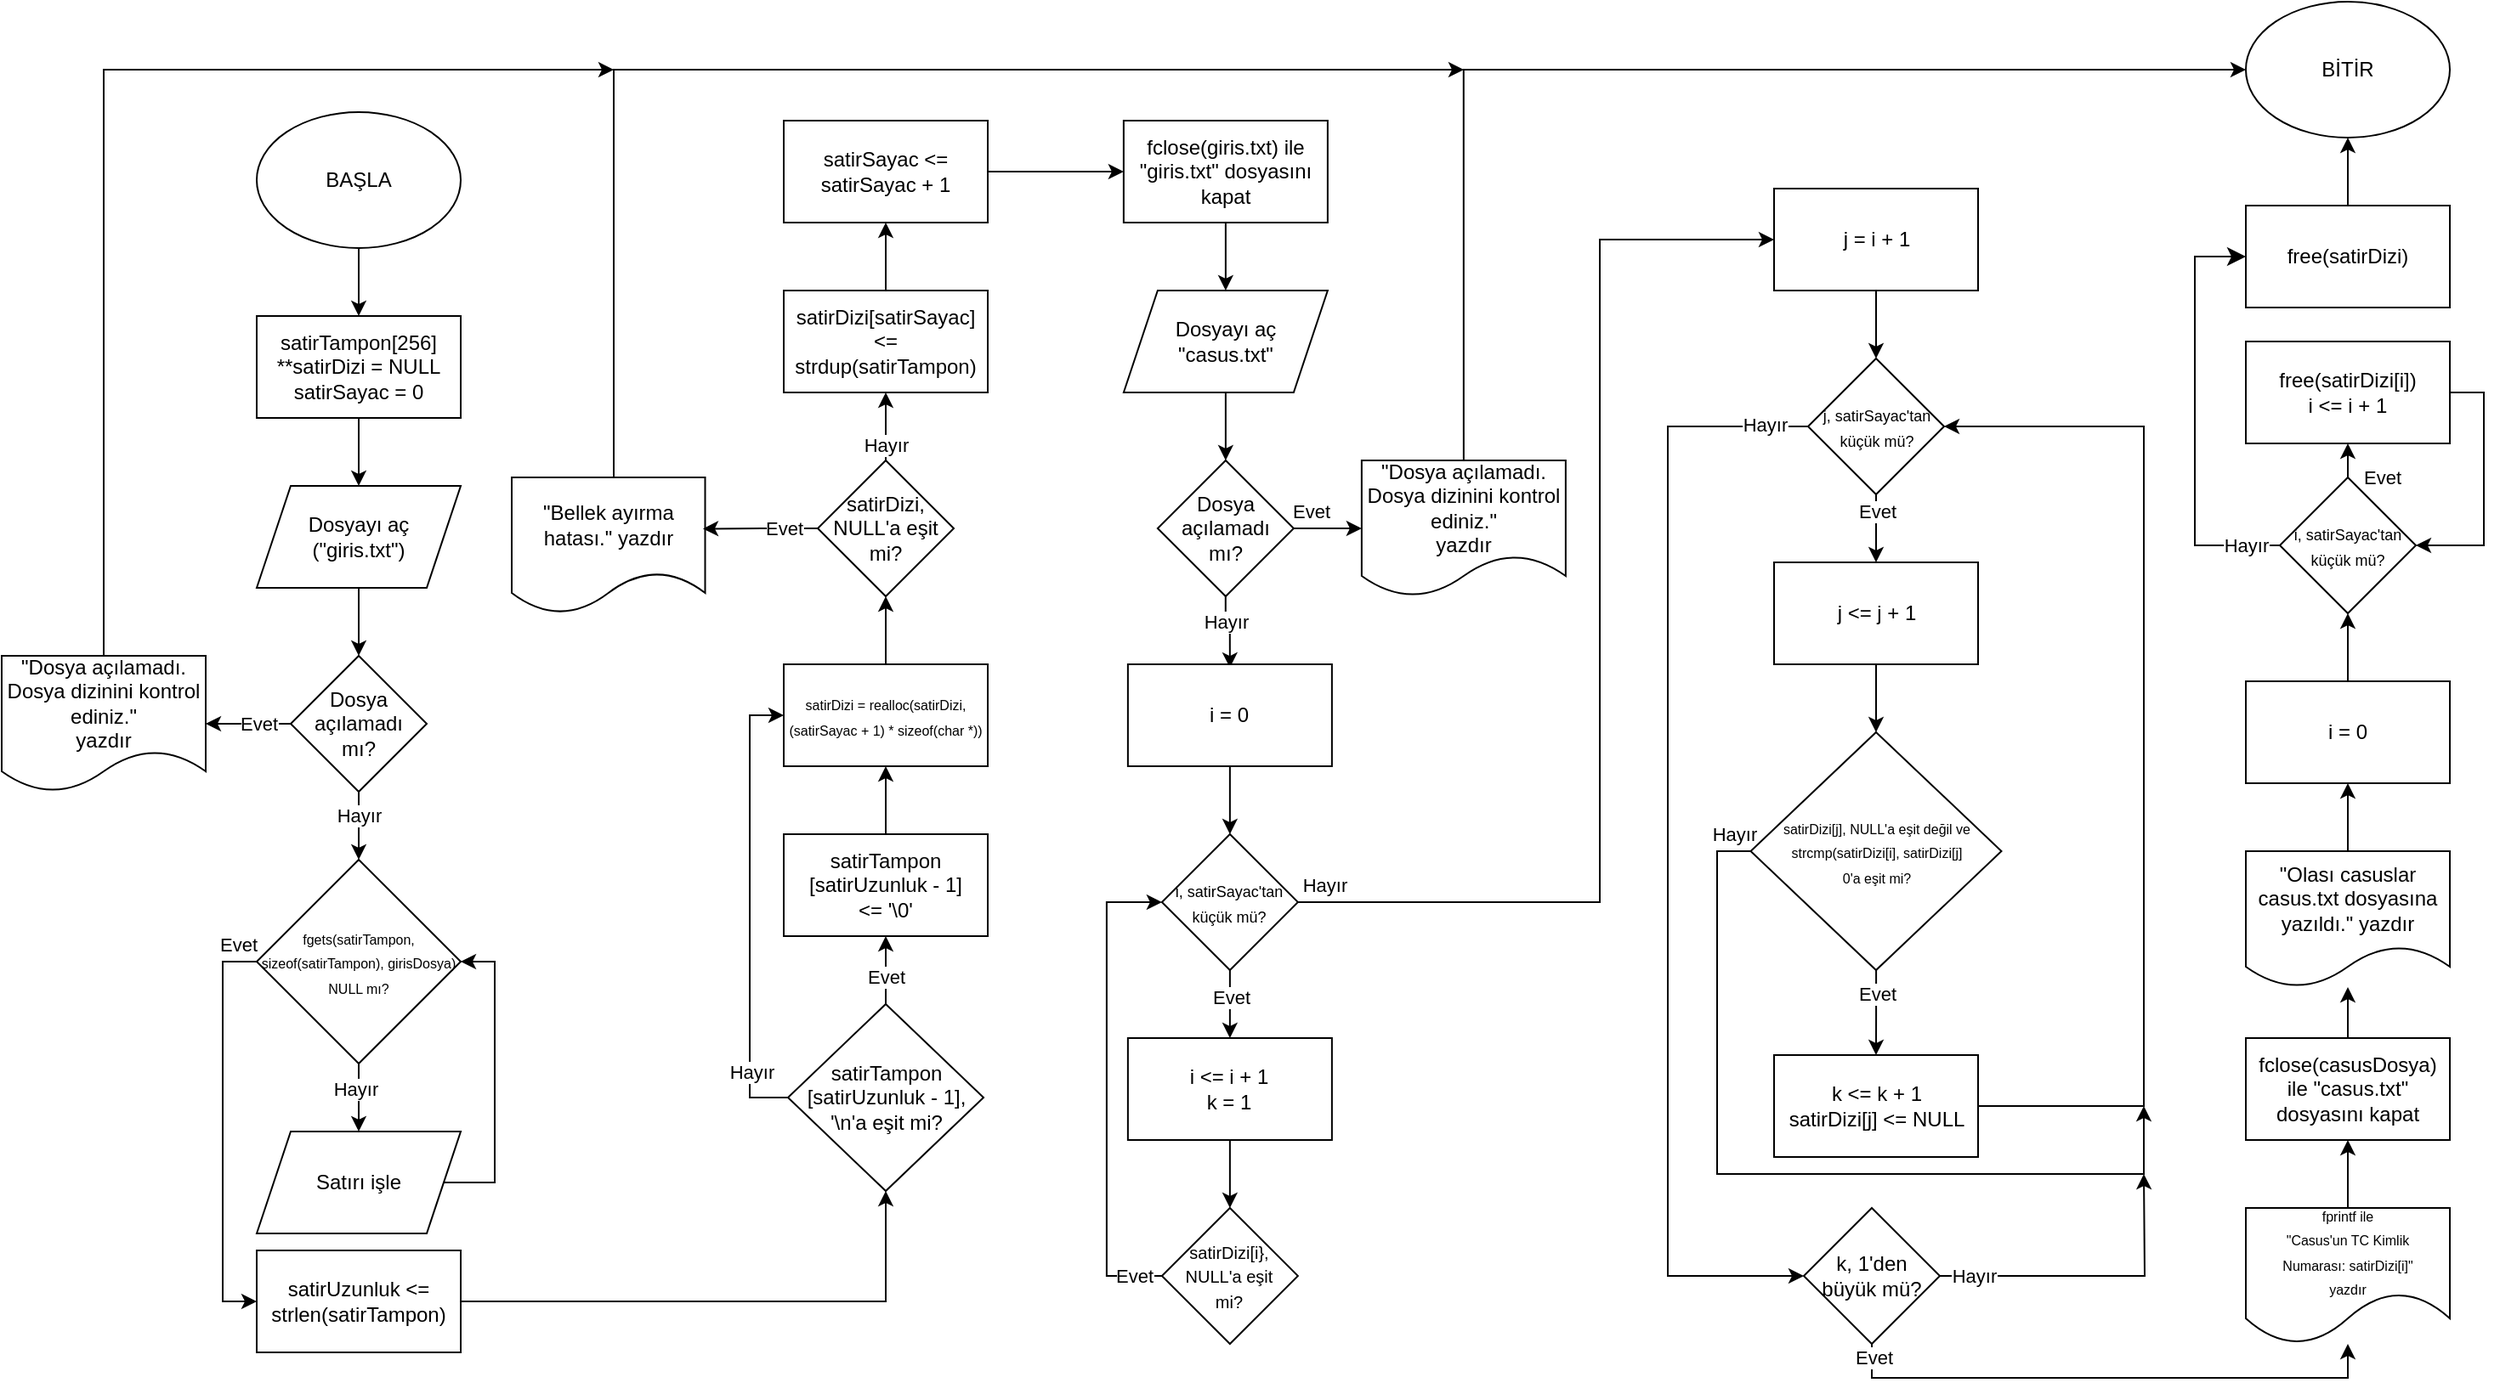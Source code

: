 <mxfile version="25.0.3">
  <diagram name="Page-1" id="UW4n-LdPu-PrkrvwW0DF">
    <mxGraphModel dx="4031" dy="79" grid="1" gridSize="10" guides="1" tooltips="1" connect="1" arrows="1" fold="1" page="0" pageScale="1" pageWidth="850" pageHeight="1100" math="0" shadow="0">
      <root>
        <mxCell id="0" />
        <mxCell id="1" parent="0" />
        <mxCell id="Ct-b7WR9rQ5AIG0DDqBD-3" value="" style="edgeStyle=orthogonalEdgeStyle;rounded=0;orthogonalLoop=1;jettySize=auto;html=1;" parent="1" source="Ct-b7WR9rQ5AIG0DDqBD-1" target="Ct-b7WR9rQ5AIG0DDqBD-2" edge="1">
          <mxGeometry relative="1" as="geometry" />
        </mxCell>
        <mxCell id="Ct-b7WR9rQ5AIG0DDqBD-1" value="BAŞLA" style="ellipse;whiteSpace=wrap;html=1;" parent="1" vertex="1">
          <mxGeometry x="-1670" y="1515" width="120" height="80" as="geometry" />
        </mxCell>
        <mxCell id="Ct-b7WR9rQ5AIG0DDqBD-15" style="edgeStyle=orthogonalEdgeStyle;rounded=0;orthogonalLoop=1;jettySize=auto;html=1;exitX=0.5;exitY=1;exitDx=0;exitDy=0;entryX=0.5;entryY=0;entryDx=0;entryDy=0;" parent="1" source="Ct-b7WR9rQ5AIG0DDqBD-2" target="Ct-b7WR9rQ5AIG0DDqBD-14" edge="1">
          <mxGeometry relative="1" as="geometry" />
        </mxCell>
        <mxCell id="Ct-b7WR9rQ5AIG0DDqBD-2" value="&lt;div&gt;satirTampon[256]&lt;/div&gt;&lt;div&gt;**satirDizi = NULL&lt;br&gt;&lt;/div&gt;&lt;div&gt;satirSayac = 0&lt;br&gt;&lt;/div&gt;" style="whiteSpace=wrap;html=1;" parent="1" vertex="1">
          <mxGeometry x="-1670" y="1635" width="120" height="60" as="geometry" />
        </mxCell>
        <mxCell id="Ct-b7WR9rQ5AIG0DDqBD-12" value="" style="edgeStyle=orthogonalEdgeStyle;rounded=0;orthogonalLoop=1;jettySize=auto;html=1;entryX=0.5;entryY=0;entryDx=0;entryDy=0;" parent="1" source="Ct-b7WR9rQ5AIG0DDqBD-6" target="Ct-b7WR9rQ5AIG0DDqBD-39" edge="1">
          <mxGeometry relative="1" as="geometry">
            <mxPoint x="-1610" y="1955" as="targetPoint" />
          </mxGeometry>
        </mxCell>
        <mxCell id="Ct-b7WR9rQ5AIG0DDqBD-13" value="Hayır" style="edgeLabel;html=1;align=center;verticalAlign=middle;resizable=0;points=[];" parent="Ct-b7WR9rQ5AIG0DDqBD-12" vertex="1" connectable="0">
          <mxGeometry x="-0.317" relative="1" as="geometry">
            <mxPoint as="offset" />
          </mxGeometry>
        </mxCell>
        <mxCell id="APvC1F2V5rj4zHyxC72l-31" style="edgeStyle=orthogonalEdgeStyle;rounded=0;orthogonalLoop=1;jettySize=auto;html=1;exitX=0;exitY=0.5;exitDx=0;exitDy=0;entryX=1;entryY=0.5;entryDx=0;entryDy=0;" parent="1" source="Ct-b7WR9rQ5AIG0DDqBD-6" target="Ct-b7WR9rQ5AIG0DDqBD-8" edge="1">
          <mxGeometry relative="1" as="geometry" />
        </mxCell>
        <mxCell id="APvC1F2V5rj4zHyxC72l-35" value="Evet" style="edgeLabel;html=1;align=center;verticalAlign=middle;resizable=0;points=[];" parent="APvC1F2V5rj4zHyxC72l-31" vertex="1" connectable="0">
          <mxGeometry x="-0.096" y="-2" relative="1" as="geometry">
            <mxPoint x="3" y="2" as="offset" />
          </mxGeometry>
        </mxCell>
        <mxCell id="Ct-b7WR9rQ5AIG0DDqBD-6" value="&lt;div&gt;Dosya&lt;/div&gt;&lt;div&gt;açılamadı&lt;/div&gt;&lt;div&gt;mı?&lt;br&gt;&lt;/div&gt;" style="rhombus;whiteSpace=wrap;html=1;" parent="1" vertex="1">
          <mxGeometry x="-1650" y="1835" width="80" height="80" as="geometry" />
        </mxCell>
        <mxCell id="APvC1F2V5rj4zHyxC72l-34" style="edgeStyle=orthogonalEdgeStyle;rounded=0;orthogonalLoop=1;jettySize=auto;html=1;exitX=0.5;exitY=0;exitDx=0;exitDy=0;" parent="1" source="Ct-b7WR9rQ5AIG0DDqBD-8" edge="1">
          <mxGeometry relative="1" as="geometry">
            <mxPoint x="-1460" y="1490" as="targetPoint" />
            <Array as="points">
              <mxPoint x="-1760" y="1490" />
            </Array>
          </mxGeometry>
        </mxCell>
        <mxCell id="Ct-b7WR9rQ5AIG0DDqBD-8" value="&lt;div&gt;&quot;Dosya açılamadı. Dosya dizinini kontrol ediniz.&quot;&lt;/div&gt;&lt;div&gt;yazdır&lt;br&gt;&lt;/div&gt;" style="shape=document;whiteSpace=wrap;html=1;boundedLbl=1;" parent="1" vertex="1">
          <mxGeometry x="-1820" y="1835" width="120" height="80" as="geometry" />
        </mxCell>
        <mxCell id="Ct-b7WR9rQ5AIG0DDqBD-16" style="edgeStyle=orthogonalEdgeStyle;rounded=0;orthogonalLoop=1;jettySize=auto;html=1;exitX=0.5;exitY=1;exitDx=0;exitDy=0;entryX=0.5;entryY=0;entryDx=0;entryDy=0;" parent="1" source="Ct-b7WR9rQ5AIG0DDqBD-14" target="Ct-b7WR9rQ5AIG0DDqBD-6" edge="1">
          <mxGeometry relative="1" as="geometry" />
        </mxCell>
        <mxCell id="Ct-b7WR9rQ5AIG0DDqBD-14" value="&lt;div&gt;Dosyayı aç&lt;/div&gt;&lt;div&gt;(&quot;giris.txt&quot;)&lt;br&gt;&lt;/div&gt;" style="shape=parallelogram;perimeter=parallelogramPerimeter;whiteSpace=wrap;html=1;fixedSize=1;" parent="1" vertex="1">
          <mxGeometry x="-1670" y="1735" width="120" height="60" as="geometry" />
        </mxCell>
        <mxCell id="APvC1F2V5rj4zHyxC72l-28" style="edgeStyle=orthogonalEdgeStyle;rounded=0;orthogonalLoop=1;jettySize=auto;html=1;exitX=1;exitY=0.5;exitDx=0;exitDy=0;" parent="1" source="Ct-b7WR9rQ5AIG0DDqBD-20" target="Ct-b7WR9rQ5AIG0DDqBD-22" edge="1">
          <mxGeometry relative="1" as="geometry" />
        </mxCell>
        <mxCell id="Ct-b7WR9rQ5AIG0DDqBD-20" value="satirUzunluk &amp;lt;= strlen(satirTampon)" style="whiteSpace=wrap;html=1;rounded=0;" parent="1" vertex="1">
          <mxGeometry x="-1670" y="2185" width="120" height="60" as="geometry" />
        </mxCell>
        <mxCell id="APvC1F2V5rj4zHyxC72l-23" style="edgeStyle=orthogonalEdgeStyle;rounded=0;orthogonalLoop=1;jettySize=auto;html=1;exitX=0.5;exitY=0;exitDx=0;exitDy=0;entryX=0.5;entryY=1;entryDx=0;entryDy=0;" parent="1" source="Ct-b7WR9rQ5AIG0DDqBD-22" target="Ct-b7WR9rQ5AIG0DDqBD-24" edge="1">
          <mxGeometry relative="1" as="geometry" />
        </mxCell>
        <mxCell id="APvC1F2V5rj4zHyxC72l-24" value="Evet" style="edgeLabel;html=1;align=center;verticalAlign=middle;resizable=0;points=[];" parent="APvC1F2V5rj4zHyxC72l-23" vertex="1" connectable="0">
          <mxGeometry x="-0.164" relative="1" as="geometry">
            <mxPoint as="offset" />
          </mxGeometry>
        </mxCell>
        <mxCell id="APvC1F2V5rj4zHyxC72l-25" style="edgeStyle=orthogonalEdgeStyle;rounded=0;orthogonalLoop=1;jettySize=auto;html=1;exitX=0;exitY=0.5;exitDx=0;exitDy=0;entryX=0;entryY=0.5;entryDx=0;entryDy=0;" parent="1" source="Ct-b7WR9rQ5AIG0DDqBD-22" target="Wvqi-8cBbT8u4SRa-qDG-10" edge="1">
          <mxGeometry relative="1" as="geometry" />
        </mxCell>
        <mxCell id="APvC1F2V5rj4zHyxC72l-26" value="Hayır" style="edgeLabel;html=1;align=center;verticalAlign=middle;resizable=0;points=[];" parent="APvC1F2V5rj4zHyxC72l-25" vertex="1" connectable="0">
          <mxGeometry x="-0.887" relative="1" as="geometry">
            <mxPoint x="-7" y="-15" as="offset" />
          </mxGeometry>
        </mxCell>
        <mxCell id="Ct-b7WR9rQ5AIG0DDqBD-22" value="&lt;div align=&quot;center&quot;&gt;satirTampon&lt;/div&gt;&lt;div align=&quot;center&quot;&gt;[satirUzunluk - 1], &#39;\n&#39;a eşit mi?&lt;br&gt;&lt;/div&gt;" style="rhombus;whiteSpace=wrap;html=1;rounded=0;align=center;" parent="1" vertex="1">
          <mxGeometry x="-1357.5" y="2040" width="115" height="110" as="geometry" />
        </mxCell>
        <mxCell id="APvC1F2V5rj4zHyxC72l-20" style="edgeStyle=orthogonalEdgeStyle;rounded=0;orthogonalLoop=1;jettySize=auto;html=1;exitX=0.5;exitY=0;exitDx=0;exitDy=0;entryX=0.5;entryY=1;entryDx=0;entryDy=0;" parent="1" source="Ct-b7WR9rQ5AIG0DDqBD-24" target="Wvqi-8cBbT8u4SRa-qDG-10" edge="1">
          <mxGeometry relative="1" as="geometry" />
        </mxCell>
        <mxCell id="Ct-b7WR9rQ5AIG0DDqBD-24" value="&lt;div&gt;satirTampon&lt;/div&gt;&lt;div&gt;[satirUzunluk - 1]&lt;/div&gt;&lt;div&gt;&amp;lt;= &#39;\0&#39;&lt;/div&gt;" style="whiteSpace=wrap;html=1;rounded=0;" parent="1" vertex="1">
          <mxGeometry x="-1360" y="1940" width="120" height="60" as="geometry" />
        </mxCell>
        <mxCell id="APvC1F2V5rj4zHyxC72l-17" style="edgeStyle=orthogonalEdgeStyle;rounded=0;orthogonalLoop=1;jettySize=auto;html=1;exitX=0.5;exitY=0;exitDx=0;exitDy=0;entryX=0.5;entryY=1;entryDx=0;entryDy=0;" parent="1" source="Ct-b7WR9rQ5AIG0DDqBD-29" target="Ct-b7WR9rQ5AIG0DDqBD-35" edge="1">
          <mxGeometry relative="1" as="geometry" />
        </mxCell>
        <mxCell id="Ct-b7WR9rQ5AIG0DDqBD-29" value="&lt;div&gt;satirDizi[satirSayac]&lt;/div&gt;&lt;div&gt;&amp;lt;= strdup(satirTampon)&lt;br&gt;&lt;/div&gt;" style="whiteSpace=wrap;html=1;rounded=0;" parent="1" vertex="1">
          <mxGeometry x="-1360" y="1620" width="120" height="60" as="geometry" />
        </mxCell>
        <mxCell id="APvC1F2V5rj4zHyxC72l-18" style="edgeStyle=orthogonalEdgeStyle;rounded=0;orthogonalLoop=1;jettySize=auto;html=1;exitX=1;exitY=0.5;exitDx=0;exitDy=0;entryX=0;entryY=0.5;entryDx=0;entryDy=0;" parent="1" source="Ct-b7WR9rQ5AIG0DDqBD-35" target="Ct-b7WR9rQ5AIG0DDqBD-101" edge="1">
          <mxGeometry relative="1" as="geometry" />
        </mxCell>
        <mxCell id="Ct-b7WR9rQ5AIG0DDqBD-35" value="satirSayac &amp;lt;= satirSayac + 1" style="whiteSpace=wrap;html=1;rounded=0;" parent="1" vertex="1">
          <mxGeometry x="-1360" y="1520" width="120" height="60" as="geometry" />
        </mxCell>
        <mxCell id="Ct-b7WR9rQ5AIG0DDqBD-43" value="" style="edgeStyle=orthogonalEdgeStyle;rounded=0;orthogonalLoop=1;jettySize=auto;html=1;" parent="1" source="Ct-b7WR9rQ5AIG0DDqBD-39" target="Ct-b7WR9rQ5AIG0DDqBD-42" edge="1">
          <mxGeometry relative="1" as="geometry" />
        </mxCell>
        <mxCell id="Ct-b7WR9rQ5AIG0DDqBD-45" value="&lt;div&gt;Hayır&lt;/div&gt;" style="edgeLabel;html=1;align=center;verticalAlign=middle;resizable=0;points=[];" parent="Ct-b7WR9rQ5AIG0DDqBD-43" vertex="1" connectable="0">
          <mxGeometry x="-0.25" y="-2" relative="1" as="geometry">
            <mxPoint as="offset" />
          </mxGeometry>
        </mxCell>
        <mxCell id="Ct-b7WR9rQ5AIG0DDqBD-46" style="edgeStyle=orthogonalEdgeStyle;rounded=0;orthogonalLoop=1;jettySize=auto;html=1;exitX=0;exitY=0.5;exitDx=0;exitDy=0;entryX=0;entryY=0.5;entryDx=0;entryDy=0;" parent="1" source="Ct-b7WR9rQ5AIG0DDqBD-39" target="Ct-b7WR9rQ5AIG0DDqBD-20" edge="1">
          <mxGeometry relative="1" as="geometry">
            <Array as="points">
              <mxPoint x="-1690" y="2015" />
              <mxPoint x="-1690" y="2215" />
            </Array>
          </mxGeometry>
        </mxCell>
        <mxCell id="jQna4Uqf_XnUCLtKuqwj-2" value="Evet" style="edgeLabel;html=1;align=center;verticalAlign=middle;resizable=0;points=[];" parent="Ct-b7WR9rQ5AIG0DDqBD-46" vertex="1" connectable="0">
          <mxGeometry x="-0.888" y="-1" relative="1" as="geometry">
            <mxPoint x="2" y="-9" as="offset" />
          </mxGeometry>
        </mxCell>
        <mxCell id="Ct-b7WR9rQ5AIG0DDqBD-39" value="&lt;div&gt;&lt;font style=&quot;font-size: 8px;&quot;&gt;fgets(satirTampon, sizeof(satirTampon), girisDosya) NULL mı?&lt;br&gt;&lt;/font&gt;&lt;/div&gt;" style="rhombus;whiteSpace=wrap;html=1;" parent="1" vertex="1">
          <mxGeometry x="-1670" y="1955" width="120" height="120" as="geometry" />
        </mxCell>
        <mxCell id="Ct-b7WR9rQ5AIG0DDqBD-44" style="edgeStyle=orthogonalEdgeStyle;rounded=0;orthogonalLoop=1;jettySize=auto;html=1;exitX=1;exitY=0.5;exitDx=0;exitDy=0;entryX=1;entryY=0.5;entryDx=0;entryDy=0;" parent="1" source="Ct-b7WR9rQ5AIG0DDqBD-42" target="Ct-b7WR9rQ5AIG0DDqBD-39" edge="1">
          <mxGeometry relative="1" as="geometry">
            <Array as="points">
              <mxPoint x="-1530" y="2145" />
              <mxPoint x="-1530" y="2015" />
            </Array>
          </mxGeometry>
        </mxCell>
        <mxCell id="Ct-b7WR9rQ5AIG0DDqBD-42" value="Satırı işle" style="shape=parallelogram;perimeter=parallelogramPerimeter;whiteSpace=wrap;html=1;fixedSize=1;" parent="1" vertex="1">
          <mxGeometry x="-1670" y="2115" width="120" height="60" as="geometry" />
        </mxCell>
        <mxCell id="Ct-b7WR9rQ5AIG0DDqBD-59" style="edgeStyle=orthogonalEdgeStyle;rounded=0;orthogonalLoop=1;jettySize=auto;html=1;exitX=0.5;exitY=1;exitDx=0;exitDy=0;entryX=0.5;entryY=0;entryDx=0;entryDy=0;" parent="1" source="Ct-b7WR9rQ5AIG0DDqBD-51" target="Ct-b7WR9rQ5AIG0DDqBD-57" edge="1">
          <mxGeometry relative="1" as="geometry" />
        </mxCell>
        <mxCell id="Ct-b7WR9rQ5AIG0DDqBD-51" value="&lt;div&gt;Dosyayı aç&lt;/div&gt;&lt;div&gt;&quot;casus.txt&quot;&lt;br&gt;&lt;/div&gt;" style="shape=parallelogram;perimeter=parallelogramPerimeter;whiteSpace=wrap;html=1;fixedSize=1;rounded=0;" parent="1" vertex="1">
          <mxGeometry x="-1160.06" y="1620" width="120" height="60" as="geometry" />
        </mxCell>
        <mxCell id="Ct-b7WR9rQ5AIG0DDqBD-53" value="" style="edgeStyle=orthogonalEdgeStyle;rounded=0;orthogonalLoop=1;jettySize=auto;html=1;exitX=1;exitY=0.5;exitDx=0;exitDy=0;" parent="1" source="Ct-b7WR9rQ5AIG0DDqBD-57" target="Ct-b7WR9rQ5AIG0DDqBD-58" edge="1">
          <mxGeometry relative="1" as="geometry" />
        </mxCell>
        <mxCell id="Ct-b7WR9rQ5AIG0DDqBD-54" value="Evet" style="edgeLabel;html=1;align=center;verticalAlign=middle;resizable=0;points=[];" parent="Ct-b7WR9rQ5AIG0DDqBD-53" vertex="1" connectable="0">
          <mxGeometry x="-0.443" y="-1" relative="1" as="geometry">
            <mxPoint x="-1" y="-11" as="offset" />
          </mxGeometry>
        </mxCell>
        <mxCell id="Ct-b7WR9rQ5AIG0DDqBD-55" value="" style="edgeStyle=orthogonalEdgeStyle;rounded=0;orthogonalLoop=1;jettySize=auto;html=1;entryX=0.5;entryY=0.034;entryDx=0;entryDy=0;entryPerimeter=0;" parent="1" source="Ct-b7WR9rQ5AIG0DDqBD-57" target="Ct-b7WR9rQ5AIG0DDqBD-61" edge="1">
          <mxGeometry relative="1" as="geometry">
            <mxPoint x="-1099.06" y="1842" as="targetPoint" />
            <Array as="points" />
          </mxGeometry>
        </mxCell>
        <mxCell id="Ct-b7WR9rQ5AIG0DDqBD-56" value="Hayır" style="edgeLabel;html=1;align=center;verticalAlign=middle;resizable=0;points=[];" parent="Ct-b7WR9rQ5AIG0DDqBD-55" vertex="1" connectable="0">
          <mxGeometry x="-0.317" relative="1" as="geometry">
            <mxPoint as="offset" />
          </mxGeometry>
        </mxCell>
        <mxCell id="Ct-b7WR9rQ5AIG0DDqBD-57" value="&lt;div&gt;Dosya&lt;/div&gt;&lt;div&gt;açılamadı&lt;/div&gt;&lt;div&gt;mı?&lt;br&gt;&lt;/div&gt;" style="rhombus;whiteSpace=wrap;html=1;" parent="1" vertex="1">
          <mxGeometry x="-1140.06" y="1720" width="80" height="80" as="geometry" />
        </mxCell>
        <mxCell id="APvC1F2V5rj4zHyxC72l-11" style="edgeStyle=orthogonalEdgeStyle;rounded=0;orthogonalLoop=1;jettySize=auto;html=1;exitX=0.5;exitY=0;exitDx=0;exitDy=0;entryX=0;entryY=0.5;entryDx=0;entryDy=0;" parent="1" source="Ct-b7WR9rQ5AIG0DDqBD-58" target="Ct-b7WR9rQ5AIG0DDqBD-104" edge="1">
          <mxGeometry relative="1" as="geometry" />
        </mxCell>
        <mxCell id="Ct-b7WR9rQ5AIG0DDqBD-58" value="&lt;div&gt;&quot;Dosya açılamadı. Dosya dizinini kontrol ediniz.&quot;&lt;/div&gt;&lt;div&gt;yazdır&lt;/div&gt;" style="shape=document;whiteSpace=wrap;html=1;boundedLbl=1;" parent="1" vertex="1">
          <mxGeometry x="-1020.06" y="1720" width="120" height="80" as="geometry" />
        </mxCell>
        <mxCell id="Ct-b7WR9rQ5AIG0DDqBD-63" value="" style="edgeStyle=orthogonalEdgeStyle;rounded=0;orthogonalLoop=1;jettySize=auto;html=1;" parent="1" source="Ct-b7WR9rQ5AIG0DDqBD-61" target="Ct-b7WR9rQ5AIG0DDqBD-62" edge="1">
          <mxGeometry relative="1" as="geometry" />
        </mxCell>
        <mxCell id="Ct-b7WR9rQ5AIG0DDqBD-61" value="i = 0" style="rounded=0;whiteSpace=wrap;html=1;" parent="1" vertex="1">
          <mxGeometry x="-1157.56" y="1840" width="120" height="60" as="geometry" />
        </mxCell>
        <mxCell id="Ct-b7WR9rQ5AIG0DDqBD-65" value="" style="edgeStyle=orthogonalEdgeStyle;rounded=0;orthogonalLoop=1;jettySize=auto;html=1;" parent="1" source="Ct-b7WR9rQ5AIG0DDqBD-62" target="Ct-b7WR9rQ5AIG0DDqBD-64" edge="1">
          <mxGeometry relative="1" as="geometry" />
        </mxCell>
        <mxCell id="Ct-b7WR9rQ5AIG0DDqBD-68" value="Evet" style="edgeLabel;html=1;align=center;verticalAlign=middle;resizable=0;points=[];" parent="Ct-b7WR9rQ5AIG0DDqBD-65" vertex="1" connectable="0">
          <mxGeometry x="-0.193" relative="1" as="geometry">
            <mxPoint as="offset" />
          </mxGeometry>
        </mxCell>
        <mxCell id="APvC1F2V5rj4zHyxC72l-45" style="edgeStyle=orthogonalEdgeStyle;rounded=0;orthogonalLoop=1;jettySize=auto;html=1;exitX=1;exitY=0.5;exitDx=0;exitDy=0;entryX=0;entryY=0.5;entryDx=0;entryDy=0;" parent="1" source="Ct-b7WR9rQ5AIG0DDqBD-62" target="Ct-b7WR9rQ5AIG0DDqBD-71" edge="1">
          <mxGeometry relative="1" as="geometry">
            <Array as="points">
              <mxPoint x="-880" y="1980" />
              <mxPoint x="-880" y="1590" />
            </Array>
          </mxGeometry>
        </mxCell>
        <mxCell id="APvC1F2V5rj4zHyxC72l-46" value="Hayır" style="edgeLabel;html=1;align=center;verticalAlign=middle;resizable=0;points=[];" parent="APvC1F2V5rj4zHyxC72l-45" vertex="1" connectable="0">
          <mxGeometry x="-0.955" y="-1" relative="1" as="geometry">
            <mxPoint y="-11" as="offset" />
          </mxGeometry>
        </mxCell>
        <mxCell id="Ct-b7WR9rQ5AIG0DDqBD-62" value="&lt;div&gt;&lt;font style=&quot;font-size: 9px;&quot;&gt;i, satirSayac&#39;tan&lt;/font&gt;&lt;/div&gt;&lt;div&gt;&lt;font style=&quot;font-size: 9px;&quot;&gt;küçük mü?&lt;br&gt;&lt;/font&gt;&lt;/div&gt;" style="rhombus;whiteSpace=wrap;html=1;rounded=0;" parent="1" vertex="1">
          <mxGeometry x="-1137.56" y="1940" width="80" height="80" as="geometry" />
        </mxCell>
        <mxCell id="Ct-b7WR9rQ5AIG0DDqBD-67" value="" style="edgeStyle=orthogonalEdgeStyle;rounded=0;orthogonalLoop=1;jettySize=auto;html=1;" parent="1" source="Ct-b7WR9rQ5AIG0DDqBD-64" target="Ct-b7WR9rQ5AIG0DDqBD-66" edge="1">
          <mxGeometry relative="1" as="geometry" />
        </mxCell>
        <mxCell id="Ct-b7WR9rQ5AIG0DDqBD-64" value="i &amp;lt;= i + 1&lt;br&gt;&lt;div&gt;k = 1&lt;/div&gt;" style="whiteSpace=wrap;html=1;rounded=0;" parent="1" vertex="1">
          <mxGeometry x="-1157.56" y="2060" width="120" height="60" as="geometry" />
        </mxCell>
        <mxCell id="Ct-b7WR9rQ5AIG0DDqBD-69" style="edgeStyle=orthogonalEdgeStyle;rounded=0;orthogonalLoop=1;jettySize=auto;html=1;exitX=0;exitY=0.5;exitDx=0;exitDy=0;entryX=0;entryY=0.5;entryDx=0;entryDy=0;" parent="1" source="Ct-b7WR9rQ5AIG0DDqBD-66" target="Ct-b7WR9rQ5AIG0DDqBD-62" edge="1">
          <mxGeometry relative="1" as="geometry">
            <Array as="points">
              <mxPoint x="-1170.06" y="2200" />
              <mxPoint x="-1170.06" y="1980" />
            </Array>
          </mxGeometry>
        </mxCell>
        <mxCell id="Ct-b7WR9rQ5AIG0DDqBD-70" value="Evet" style="edgeLabel;html=1;align=center;verticalAlign=middle;resizable=0;points=[];" parent="Ct-b7WR9rQ5AIG0DDqBD-69" vertex="1" connectable="0">
          <mxGeometry x="-0.882" relative="1" as="geometry">
            <mxPoint as="offset" />
          </mxGeometry>
        </mxCell>
        <mxCell id="Ct-b7WR9rQ5AIG0DDqBD-66" value="&lt;div&gt;&lt;font style=&quot;font-size: 10px;&quot;&gt;satirDizi[i},&lt;/font&gt;&lt;/div&gt;&lt;div&gt;&lt;font style=&quot;font-size: 10px;&quot;&gt;NULL&#39;a eşit&lt;/font&gt;&lt;/div&gt;&lt;div&gt;&lt;font style=&quot;font-size: 10px;&quot;&gt;mi?&lt;br&gt;&lt;/font&gt;&lt;/div&gt;" style="rhombus;whiteSpace=wrap;html=1;rounded=0;" parent="1" vertex="1">
          <mxGeometry x="-1137.56" y="2160" width="80" height="80" as="geometry" />
        </mxCell>
        <mxCell id="Ct-b7WR9rQ5AIG0DDqBD-74" value="" style="edgeStyle=orthogonalEdgeStyle;rounded=0;orthogonalLoop=1;jettySize=auto;html=1;" parent="1" source="Ct-b7WR9rQ5AIG0DDqBD-71" target="Ct-b7WR9rQ5AIG0DDqBD-73" edge="1">
          <mxGeometry relative="1" as="geometry" />
        </mxCell>
        <mxCell id="Ct-b7WR9rQ5AIG0DDqBD-71" value="&lt;div&gt;j = i + 1&lt;/div&gt;" style="whiteSpace=wrap;html=1;rounded=0;" parent="1" vertex="1">
          <mxGeometry x="-777.5" y="1560" width="120" height="60" as="geometry" />
        </mxCell>
        <mxCell id="Ct-b7WR9rQ5AIG0DDqBD-83" style="edgeStyle=orthogonalEdgeStyle;rounded=0;orthogonalLoop=1;jettySize=auto;html=1;exitX=0.5;exitY=1;exitDx=0;exitDy=0;entryX=0.5;entryY=0;entryDx=0;entryDy=0;" parent="1" source="Ct-b7WR9rQ5AIG0DDqBD-73" target="Ct-b7WR9rQ5AIG0DDqBD-82" edge="1">
          <mxGeometry relative="1" as="geometry" />
        </mxCell>
        <mxCell id="Ct-b7WR9rQ5AIG0DDqBD-88" value="Evet" style="edgeLabel;html=1;align=center;verticalAlign=middle;resizable=0;points=[];" parent="Ct-b7WR9rQ5AIG0DDqBD-83" vertex="1" connectable="0">
          <mxGeometry x="-0.398" y="-1" relative="1" as="geometry">
            <mxPoint x="1" y="-2" as="offset" />
          </mxGeometry>
        </mxCell>
        <mxCell id="Ct-b7WR9rQ5AIG0DDqBD-92" value="" style="edgeStyle=orthogonalEdgeStyle;rounded=0;orthogonalLoop=1;jettySize=auto;html=1;entryX=0;entryY=0.5;entryDx=0;entryDy=0;" parent="1" source="Ct-b7WR9rQ5AIG0DDqBD-73" target="Ct-b7WR9rQ5AIG0DDqBD-91" edge="1">
          <mxGeometry relative="1" as="geometry">
            <Array as="points">
              <mxPoint x="-840" y="1700" />
              <mxPoint x="-840" y="2200" />
            </Array>
          </mxGeometry>
        </mxCell>
        <mxCell id="APvC1F2V5rj4zHyxC72l-48" value="Hayır" style="edgeLabel;html=1;align=center;verticalAlign=middle;resizable=0;points=[];" parent="Ct-b7WR9rQ5AIG0DDqBD-92" vertex="1" connectable="0">
          <mxGeometry x="-0.921" y="-1" relative="1" as="geometry">
            <mxPoint as="offset" />
          </mxGeometry>
        </mxCell>
        <mxCell id="Ct-b7WR9rQ5AIG0DDqBD-73" value="&lt;div&gt;&lt;font style=&quot;font-size: 9px;&quot;&gt;j, satirSayac&#39;tan&lt;/font&gt;&lt;/div&gt;&lt;div&gt;&lt;font style=&quot;font-size: 9px;&quot;&gt;küçük mü?&lt;br&gt;&lt;/font&gt;&lt;/div&gt;" style="rhombus;whiteSpace=wrap;html=1;rounded=0;" parent="1" vertex="1">
          <mxGeometry x="-757.5" y="1660" width="80" height="80" as="geometry" />
        </mxCell>
        <mxCell id="Ct-b7WR9rQ5AIG0DDqBD-79" value="" style="edgeStyle=orthogonalEdgeStyle;rounded=0;orthogonalLoop=1;jettySize=auto;html=1;" parent="1" source="Ct-b7WR9rQ5AIG0DDqBD-75" target="Ct-b7WR9rQ5AIG0DDqBD-78" edge="1">
          <mxGeometry relative="1" as="geometry" />
        </mxCell>
        <mxCell id="Ct-b7WR9rQ5AIG0DDqBD-80" value="Evet" style="edgeLabel;html=1;align=center;verticalAlign=middle;resizable=0;points=[];" parent="Ct-b7WR9rQ5AIG0DDqBD-79" vertex="1" connectable="0">
          <mxGeometry x="-0.47" y="-1" relative="1" as="geometry">
            <mxPoint x="1" as="offset" />
          </mxGeometry>
        </mxCell>
        <mxCell id="APvC1F2V5rj4zHyxC72l-41" style="edgeStyle=orthogonalEdgeStyle;rounded=0;orthogonalLoop=1;jettySize=auto;html=1;exitX=0;exitY=0.5;exitDx=0;exitDy=0;" parent="1" source="Ct-b7WR9rQ5AIG0DDqBD-75" edge="1">
          <mxGeometry relative="1" as="geometry">
            <mxPoint x="-560" y="2100" as="targetPoint" />
            <Array as="points">
              <mxPoint x="-811" y="1950" />
              <mxPoint x="-811" y="2140" />
              <mxPoint x="-560" y="2140" />
            </Array>
          </mxGeometry>
        </mxCell>
        <mxCell id="APvC1F2V5rj4zHyxC72l-42" value="Hayır" style="edgeLabel;html=1;align=center;verticalAlign=middle;resizable=0;points=[];" parent="APvC1F2V5rj4zHyxC72l-41" vertex="1" connectable="0">
          <mxGeometry x="-0.959" y="2" relative="1" as="geometry">
            <mxPoint y="-12" as="offset" />
          </mxGeometry>
        </mxCell>
        <mxCell id="Ct-b7WR9rQ5AIG0DDqBD-75" value="&lt;div&gt;&lt;font style=&quot;font-size: 8px;&quot;&gt;satirDizi[j], NULL&#39;a eşit değil ve&lt;br&gt;&lt;/font&gt;&lt;/div&gt;&lt;div&gt;&lt;font style=&quot;font-size: 8px;&quot;&gt;strcmp(satirDizi[i], satirDizi[j]&lt;/font&gt;&lt;/div&gt;&lt;div&gt;&lt;font style=&quot;font-size: 8px;&quot;&gt;0&#39;a eşit mi?&lt;br&gt;&lt;/font&gt;&lt;/div&gt;" style="rhombus;whiteSpace=wrap;html=1;rounded=0;" parent="1" vertex="1">
          <mxGeometry x="-791.25" y="1880" width="147.5" height="140" as="geometry" />
        </mxCell>
        <mxCell id="Ct-b7WR9rQ5AIG0DDqBD-85" style="edgeStyle=orthogonalEdgeStyle;rounded=0;orthogonalLoop=1;jettySize=auto;html=1;exitX=1;exitY=0.5;exitDx=0;exitDy=0;entryX=1;entryY=0.5;entryDx=0;entryDy=0;" parent="1" source="Ct-b7WR9rQ5AIG0DDqBD-78" target="Ct-b7WR9rQ5AIG0DDqBD-73" edge="1">
          <mxGeometry relative="1" as="geometry">
            <Array as="points">
              <mxPoint x="-560" y="2100" />
              <mxPoint x="-560" y="1700" />
            </Array>
          </mxGeometry>
        </mxCell>
        <mxCell id="Ct-b7WR9rQ5AIG0DDqBD-78" value="&lt;div&gt;k &amp;lt;= k + 1&lt;/div&gt;&lt;div&gt;satirDizi[j] &amp;lt;= NULL&lt;br&gt;&lt;/div&gt;" style="whiteSpace=wrap;html=1;rounded=0;" parent="1" vertex="1">
          <mxGeometry x="-777.5" y="2070" width="120" height="60" as="geometry" />
        </mxCell>
        <mxCell id="Ct-b7WR9rQ5AIG0DDqBD-84" style="edgeStyle=orthogonalEdgeStyle;rounded=0;orthogonalLoop=1;jettySize=auto;html=1;exitX=0.5;exitY=1;exitDx=0;exitDy=0;entryX=0.5;entryY=0;entryDx=0;entryDy=0;" parent="1" source="Ct-b7WR9rQ5AIG0DDqBD-82" target="Ct-b7WR9rQ5AIG0DDqBD-75" edge="1">
          <mxGeometry relative="1" as="geometry" />
        </mxCell>
        <mxCell id="Ct-b7WR9rQ5AIG0DDqBD-82" value="j &amp;lt;= j + 1" style="rounded=0;whiteSpace=wrap;html=1;" parent="1" vertex="1">
          <mxGeometry x="-777.5" y="1780" width="120" height="60" as="geometry" />
        </mxCell>
        <mxCell id="APvC1F2V5rj4zHyxC72l-8" style="edgeStyle=orthogonalEdgeStyle;rounded=0;orthogonalLoop=1;jettySize=auto;html=1;exitX=0.5;exitY=1;exitDx=0;exitDy=0;" parent="1" source="Ct-b7WR9rQ5AIG0DDqBD-91" target="Ct-b7WR9rQ5AIG0DDqBD-97" edge="1">
          <mxGeometry relative="1" as="geometry">
            <Array as="points">
              <mxPoint x="-720" y="2260" />
              <mxPoint x="-440" y="2260" />
            </Array>
          </mxGeometry>
        </mxCell>
        <mxCell id="APvC1F2V5rj4zHyxC72l-39" value="Evet" style="edgeLabel;html=1;align=center;verticalAlign=middle;resizable=0;points=[];" parent="APvC1F2V5rj4zHyxC72l-8" vertex="1" connectable="0">
          <mxGeometry x="-0.952" y="1" relative="1" as="geometry">
            <mxPoint as="offset" />
          </mxGeometry>
        </mxCell>
        <mxCell id="APvC1F2V5rj4zHyxC72l-40" style="edgeStyle=orthogonalEdgeStyle;rounded=0;orthogonalLoop=1;jettySize=auto;html=1;exitX=1;exitY=0.5;exitDx=0;exitDy=0;" parent="1" source="Ct-b7WR9rQ5AIG0DDqBD-91" edge="1">
          <mxGeometry relative="1" as="geometry">
            <mxPoint x="-560" y="2140" as="targetPoint" />
          </mxGeometry>
        </mxCell>
        <mxCell id="APvC1F2V5rj4zHyxC72l-47" value="Hayır" style="edgeLabel;html=1;align=center;verticalAlign=middle;resizable=0;points=[];" parent="APvC1F2V5rj4zHyxC72l-40" vertex="1" connectable="0">
          <mxGeometry x="-0.941" y="2" relative="1" as="geometry">
            <mxPoint x="14" y="2" as="offset" />
          </mxGeometry>
        </mxCell>
        <mxCell id="Ct-b7WR9rQ5AIG0DDqBD-91" value="&lt;div&gt;k, 1&#39;den&lt;/div&gt;&lt;div&gt;büyük mü?&lt;br&gt;&lt;/div&gt;" style="rhombus;whiteSpace=wrap;html=1;rounded=0;" parent="1" vertex="1">
          <mxGeometry x="-760" y="2160" width="80" height="80" as="geometry" />
        </mxCell>
        <mxCell id="APvC1F2V5rj4zHyxC72l-4" style="edgeStyle=orthogonalEdgeStyle;rounded=0;orthogonalLoop=1;jettySize=auto;html=1;exitX=0.5;exitY=0;exitDx=0;exitDy=0;" parent="1" source="Ct-b7WR9rQ5AIG0DDqBD-97" target="Ct-b7WR9rQ5AIG0DDqBD-99" edge="1">
          <mxGeometry relative="1" as="geometry" />
        </mxCell>
        <mxCell id="Ct-b7WR9rQ5AIG0DDqBD-97" value="&lt;div&gt;&lt;font style=&quot;font-size: 8px;&quot;&gt;fprintf ile&lt;/font&gt;&lt;/div&gt;&lt;div&gt;&lt;font style=&quot;font-size: 8px;&quot;&gt;&quot;Casus&#39;un TC Kimlik&lt;/font&gt;&lt;/div&gt;&lt;div&gt;&lt;font style=&quot;font-size: 8px;&quot;&gt;Numarası: satirDizi[i]&quot;&lt;/font&gt;&lt;/div&gt;&lt;div&gt;&lt;font style=&quot;font-size: 8px;&quot;&gt;yazdır&lt;br&gt;&lt;/font&gt;&lt;/div&gt;" style="shape=document;whiteSpace=wrap;html=1;boundedLbl=1;rounded=0;size=0.375;" parent="1" vertex="1">
          <mxGeometry x="-500" y="2160" width="120" height="80" as="geometry" />
        </mxCell>
        <mxCell id="APvC1F2V5rj4zHyxC72l-5" style="edgeStyle=orthogonalEdgeStyle;rounded=0;orthogonalLoop=1;jettySize=auto;html=1;exitX=0.5;exitY=0;exitDx=0;exitDy=0;" parent="1" source="Ct-b7WR9rQ5AIG0DDqBD-99" target="Ct-b7WR9rQ5AIG0DDqBD-102" edge="1">
          <mxGeometry relative="1" as="geometry" />
        </mxCell>
        <mxCell id="Ct-b7WR9rQ5AIG0DDqBD-99" value="fclose(casusDosya) ile &quot;casus.txt&quot; dosyasını kapat" style="whiteSpace=wrap;html=1;rounded=0;" parent="1" vertex="1">
          <mxGeometry x="-500" y="2060" width="120" height="60" as="geometry" />
        </mxCell>
        <mxCell id="APvC1F2V5rj4zHyxC72l-12" style="edgeStyle=orthogonalEdgeStyle;rounded=0;orthogonalLoop=1;jettySize=auto;html=1;exitX=0.5;exitY=1;exitDx=0;exitDy=0;" parent="1" source="Ct-b7WR9rQ5AIG0DDqBD-101" target="Ct-b7WR9rQ5AIG0DDqBD-51" edge="1">
          <mxGeometry relative="1" as="geometry" />
        </mxCell>
        <mxCell id="Ct-b7WR9rQ5AIG0DDqBD-101" value="&lt;div&gt;fclose(giris.txt) ile&lt;br&gt;&lt;/div&gt;&lt;div&gt;&quot;giris.txt&quot; dosyasını&lt;/div&gt;&lt;div&gt;kapat&lt;br&gt;&lt;/div&gt;" style="rounded=0;whiteSpace=wrap;html=1;" parent="1" vertex="1">
          <mxGeometry x="-1160.06" y="1520" width="120" height="60" as="geometry" />
        </mxCell>
        <mxCell id="APvC1F2V5rj4zHyxC72l-6" style="edgeStyle=orthogonalEdgeStyle;rounded=0;orthogonalLoop=1;jettySize=auto;html=1;exitX=0.5;exitY=0;exitDx=0;exitDy=0;" parent="1" source="Ct-b7WR9rQ5AIG0DDqBD-102" target="Wvqi-8cBbT8u4SRa-qDG-29" edge="1">
          <mxGeometry relative="1" as="geometry" />
        </mxCell>
        <mxCell id="Ct-b7WR9rQ5AIG0DDqBD-102" value="&quot;Olası casuslar casus.txt dosyasına yazıldı.&quot; yazdır" style="shape=document;whiteSpace=wrap;html=1;boundedLbl=1;rounded=0;" parent="1" vertex="1">
          <mxGeometry x="-500" y="1950" width="120" height="80" as="geometry" />
        </mxCell>
        <mxCell id="Ct-b7WR9rQ5AIG0DDqBD-104" value="BİTİR" style="ellipse;whiteSpace=wrap;html=1;" parent="1" vertex="1">
          <mxGeometry x="-500" y="1450" width="120" height="80" as="geometry" />
        </mxCell>
        <mxCell id="APvC1F2V5rj4zHyxC72l-22" style="edgeStyle=orthogonalEdgeStyle;rounded=0;orthogonalLoop=1;jettySize=auto;html=1;exitX=0.5;exitY=0;exitDx=0;exitDy=0;entryX=0.5;entryY=1;entryDx=0;entryDy=0;" parent="1" source="Wvqi-8cBbT8u4SRa-qDG-10" target="Wvqi-8cBbT8u4SRa-qDG-12" edge="1">
          <mxGeometry relative="1" as="geometry" />
        </mxCell>
        <mxCell id="Wvqi-8cBbT8u4SRa-qDG-10" value="&lt;font style=&quot;font-size: 8px;&quot;&gt;satirDizi = realloc(satirDizi, (satirSayac + 1) * sizeof(char *))&lt;/font&gt;" style="whiteSpace=wrap;html=1;rounded=0;" parent="1" vertex="1">
          <mxGeometry x="-1360" y="1840" width="120" height="60" as="geometry" />
        </mxCell>
        <mxCell id="APvC1F2V5rj4zHyxC72l-15" style="edgeStyle=orthogonalEdgeStyle;rounded=0;orthogonalLoop=1;jettySize=auto;html=1;exitX=0.5;exitY=0;exitDx=0;exitDy=0;entryX=0.5;entryY=1;entryDx=0;entryDy=0;" parent="1" source="Wvqi-8cBbT8u4SRa-qDG-12" target="Ct-b7WR9rQ5AIG0DDqBD-29" edge="1">
          <mxGeometry relative="1" as="geometry" />
        </mxCell>
        <mxCell id="APvC1F2V5rj4zHyxC72l-16" value="Hayır" style="edgeLabel;html=1;align=center;verticalAlign=middle;resizable=0;points=[];" parent="APvC1F2V5rj4zHyxC72l-15" vertex="1" connectable="0">
          <mxGeometry x="0.086" relative="1" as="geometry">
            <mxPoint y="12" as="offset" />
          </mxGeometry>
        </mxCell>
        <mxCell id="Wvqi-8cBbT8u4SRa-qDG-12" value="&lt;div&gt;satirDizi,&lt;br&gt;&lt;/div&gt;&lt;div&gt;NULL&#39;a eşit&lt;/div&gt;&lt;div&gt;mi?&lt;br&gt;&lt;/div&gt;" style="rhombus;whiteSpace=wrap;html=1;rounded=0;" parent="1" vertex="1">
          <mxGeometry x="-1340" y="1720" width="80" height="80" as="geometry" />
        </mxCell>
        <mxCell id="APvC1F2V5rj4zHyxC72l-27" style="edgeStyle=orthogonalEdgeStyle;rounded=0;orthogonalLoop=1;jettySize=auto;html=1;exitX=0.5;exitY=0;exitDx=0;exitDy=0;" parent="1" source="Wvqi-8cBbT8u4SRa-qDG-16" edge="1">
          <mxGeometry relative="1" as="geometry">
            <mxPoint x="-960" y="1490" as="targetPoint" />
            <Array as="points">
              <mxPoint x="-1460" y="1730" />
              <mxPoint x="-1460" y="1490" />
            </Array>
          </mxGeometry>
        </mxCell>
        <mxCell id="Wvqi-8cBbT8u4SRa-qDG-16" value="&lt;div&gt;&quot;Bellek ayırma hatası.&quot; yazdır&lt;/div&gt;" style="shape=document;whiteSpace=wrap;html=1;boundedLbl=1;rounded=0;" parent="1" vertex="1">
          <mxGeometry x="-1520" y="1730" width="113.75" height="80" as="geometry" />
        </mxCell>
        <mxCell id="APvC1F2V5rj4zHyxC72l-7" style="edgeStyle=orthogonalEdgeStyle;rounded=0;orthogonalLoop=1;jettySize=auto;html=1;exitX=0.5;exitY=0;exitDx=0;exitDy=0;entryX=0.5;entryY=1;entryDx=0;entryDy=0;" parent="1" source="Wvqi-8cBbT8u4SRa-qDG-29" target="Wvqi-8cBbT8u4SRa-qDG-32" edge="1">
          <mxGeometry relative="1" as="geometry" />
        </mxCell>
        <mxCell id="Wvqi-8cBbT8u4SRa-qDG-29" value="i = 0" style="whiteSpace=wrap;html=1;rounded=0;fillColor=default;" parent="1" vertex="1">
          <mxGeometry x="-500" y="1850" width="120" height="60" as="geometry" />
        </mxCell>
        <mxCell id="Wvqi-8cBbT8u4SRa-qDG-42" value="" style="edgeStyle=orthogonalEdgeStyle;shape=connector;rounded=0;orthogonalLoop=1;jettySize=auto;html=1;strokeColor=default;align=center;verticalAlign=middle;fontFamily=Helvetica;fontSize=12;fontColor=default;labelBackgroundColor=default;startSize=8;endArrow=classic;endSize=8;" parent="1" source="Wvqi-8cBbT8u4SRa-qDG-32" target="Wvqi-8cBbT8u4SRa-qDG-41" edge="1">
          <mxGeometry relative="1" as="geometry">
            <Array as="points">
              <mxPoint x="-530" y="1770" />
              <mxPoint x="-530" y="1600" />
            </Array>
          </mxGeometry>
        </mxCell>
        <mxCell id="APvC1F2V5rj4zHyxC72l-38" value="Hayır" style="edgeLabel;html=1;align=center;verticalAlign=middle;resizable=0;points=[];" parent="Wvqi-8cBbT8u4SRa-qDG-42" vertex="1" connectable="0">
          <mxGeometry x="-0.911" relative="1" as="geometry">
            <mxPoint x="-9" as="offset" />
          </mxGeometry>
        </mxCell>
        <mxCell id="APvC1F2V5rj4zHyxC72l-36" style="edgeStyle=orthogonalEdgeStyle;rounded=0;orthogonalLoop=1;jettySize=auto;html=1;exitX=0.5;exitY=0;exitDx=0;exitDy=0;entryX=0.5;entryY=1;entryDx=0;entryDy=0;" parent="1" source="Wvqi-8cBbT8u4SRa-qDG-32" target="Wvqi-8cBbT8u4SRa-qDG-36" edge="1">
          <mxGeometry relative="1" as="geometry" />
        </mxCell>
        <mxCell id="APvC1F2V5rj4zHyxC72l-37" value="Evet" style="edgeLabel;html=1;align=center;verticalAlign=middle;resizable=0;points=[];" parent="APvC1F2V5rj4zHyxC72l-36" vertex="1" connectable="0">
          <mxGeometry x="-0.246" relative="1" as="geometry">
            <mxPoint x="20" y="7" as="offset" />
          </mxGeometry>
        </mxCell>
        <mxCell id="Wvqi-8cBbT8u4SRa-qDG-32" value="&lt;div&gt;&lt;font style=&quot;font-size: 9px;&quot;&gt;i, satirSayac&#39;tan&lt;/font&gt;&lt;/div&gt;&lt;div&gt;&lt;font style=&quot;font-size: 9px;&quot;&gt;küçük mü?&lt;br&gt;&lt;/font&gt;&lt;/div&gt;" style="rhombus;whiteSpace=wrap;html=1;rounded=0;" parent="1" vertex="1">
          <mxGeometry x="-480" y="1730" width="80" height="80" as="geometry" />
        </mxCell>
        <mxCell id="APvC1F2V5rj4zHyxC72l-3" style="edgeStyle=orthogonalEdgeStyle;rounded=0;orthogonalLoop=1;jettySize=auto;html=1;exitX=1;exitY=0.5;exitDx=0;exitDy=0;entryX=1;entryY=0.5;entryDx=0;entryDy=0;" parent="1" source="Wvqi-8cBbT8u4SRa-qDG-36" target="Wvqi-8cBbT8u4SRa-qDG-32" edge="1">
          <mxGeometry relative="1" as="geometry" />
        </mxCell>
        <mxCell id="Wvqi-8cBbT8u4SRa-qDG-36" value="&lt;div&gt;free(satirDizi[i])&lt;/div&gt;i &amp;lt;= i + 1" style="whiteSpace=wrap;html=1;rounded=0;" parent="1" vertex="1">
          <mxGeometry x="-500" y="1650" width="120" height="60" as="geometry" />
        </mxCell>
        <mxCell id="APvC1F2V5rj4zHyxC72l-10" style="edgeStyle=orthogonalEdgeStyle;rounded=0;orthogonalLoop=1;jettySize=auto;html=1;exitX=0.5;exitY=0;exitDx=0;exitDy=0;entryX=0.5;entryY=1;entryDx=0;entryDy=0;" parent="1" source="Wvqi-8cBbT8u4SRa-qDG-41" target="Ct-b7WR9rQ5AIG0DDqBD-104" edge="1">
          <mxGeometry relative="1" as="geometry" />
        </mxCell>
        <mxCell id="Wvqi-8cBbT8u4SRa-qDG-41" value="&lt;div&gt;free(satirDizi)&lt;/div&gt;" style="whiteSpace=wrap;html=1;rounded=0;" parent="1" vertex="1">
          <mxGeometry x="-500" y="1570" width="120" height="60" as="geometry" />
        </mxCell>
        <mxCell id="APvC1F2V5rj4zHyxC72l-13" style="edgeStyle=orthogonalEdgeStyle;rounded=0;orthogonalLoop=1;jettySize=auto;html=1;exitX=0;exitY=0.5;exitDx=0;exitDy=0;entryX=0.989;entryY=0.378;entryDx=0;entryDy=0;entryPerimeter=0;" parent="1" source="Wvqi-8cBbT8u4SRa-qDG-12" target="Wvqi-8cBbT8u4SRa-qDG-16" edge="1">
          <mxGeometry relative="1" as="geometry" />
        </mxCell>
        <mxCell id="APvC1F2V5rj4zHyxC72l-14" value="Evet" style="edgeLabel;html=1;align=center;verticalAlign=middle;resizable=0;points=[];" parent="APvC1F2V5rj4zHyxC72l-13" vertex="1" connectable="0">
          <mxGeometry x="-0.056" y="-1" relative="1" as="geometry">
            <mxPoint x="12" y="1" as="offset" />
          </mxGeometry>
        </mxCell>
      </root>
    </mxGraphModel>
  </diagram>
</mxfile>
